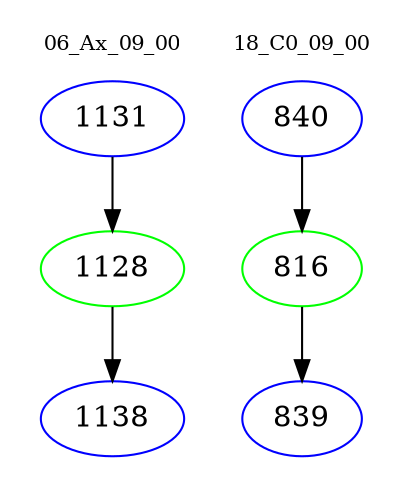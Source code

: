 digraph{
subgraph cluster_0 {
color = white
label = "06_Ax_09_00";
fontsize=10;
T0_1131 [label="1131", color="blue"]
T0_1131 -> T0_1128 [color="black"]
T0_1128 [label="1128", color="green"]
T0_1128 -> T0_1138 [color="black"]
T0_1138 [label="1138", color="blue"]
}
subgraph cluster_1 {
color = white
label = "18_C0_09_00";
fontsize=10;
T1_840 [label="840", color="blue"]
T1_840 -> T1_816 [color="black"]
T1_816 [label="816", color="green"]
T1_816 -> T1_839 [color="black"]
T1_839 [label="839", color="blue"]
}
}
